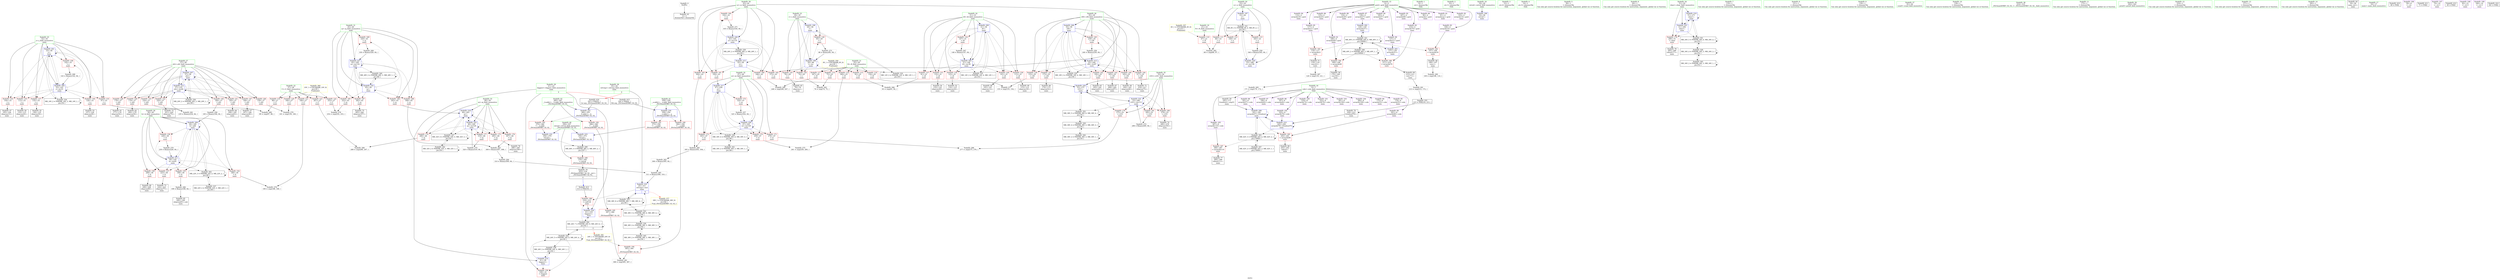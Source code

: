 digraph "SVFG" {
	label="SVFG";

	Node0x562528d5b290 [shape=record,color=grey,label="{NodeID: 0\nNullPtr}"];
	Node0x562528d5b290 -> Node0x562528d86260[style=solid];
	Node0x562528db8a50 [shape=record,color=yellow,style=double,label="{NodeID: 360\n10V_1 = ENCHI(MR_10V_0)\npts\{28 \}\nFun[main]}"];
	Node0x562528db8a50 -> Node0x562528d8bfe0[style=dashed];
	Node0x562528db8a50 -> Node0x562528d8c0b0[style=dashed];
	Node0x562528db8a50 -> Node0x562528d8c180[style=dashed];
	Node0x562528db8a50 -> Node0x562528d8c250[style=dashed];
	Node0x562528db8a50 -> Node0x562528d8c320[style=dashed];
	Node0x562528d97600 [shape=record,color=grey,label="{NodeID: 277\n155 = cmp(153, 154, )\n}"];
	Node0x562528d89eb0 [shape=record,color=red,label="{NodeID: 194\n365\<--364\n\<--\n_ZSt3maxIiERKT_S2_S2_\n}"];
	Node0x562528d89eb0 -> Node0x562528d97c00[style=solid];
	Node0x562528d87220 [shape=record,color=red,label="{NodeID: 111\n66\<--23\n\<--u\nmain\n}"];
	Node0x562528d87220 -> Node0x562528d97d80[style=solid];
	Node0x562528d5ccb0 [shape=record,color=green,label="{NodeID: 28\n39\<--40\nk\<--k_field_insensitive\nmain\n}"];
	Node0x562528d5ccb0 -> Node0x562528d8dc50[style=solid];
	Node0x562528d5ccb0 -> Node0x562528d8dd20[style=solid];
	Node0x562528d5ccb0 -> Node0x562528d8ddf0[style=solid];
	Node0x562528d5ccb0 -> Node0x562528d8dec0[style=solid];
	Node0x562528d5ccb0 -> Node0x562528d8df90[style=solid];
	Node0x562528d5ccb0 -> Node0x562528d8aae0[style=solid];
	Node0x562528d5ccb0 -> Node0x562528d8ac80[style=solid];
	Node0x562528d8b570 [shape=record,color=blue,label="{NodeID: 222\n53\<--296\ni101\<--inc115\nmain\n}"];
	Node0x562528d8b570 -> Node0x562528d8f0a0[style=dashed];
	Node0x562528d8b570 -> Node0x562528d8f170[style=dashed];
	Node0x562528d8b570 -> Node0x562528d8f240[style=dashed];
	Node0x562528d8b570 -> Node0x562528d8b3d0[style=dashed];
	Node0x562528d8b570 -> Node0x562528d8b570[style=dashed];
	Node0x562528d8b570 -> Node0x562528da6870[style=dashed];
	Node0x562528d8d020 [shape=record,color=red,label="{NodeID: 139\n153\<--35\n\<--i38\nmain\n}"];
	Node0x562528d8d020 -> Node0x562528d97600[style=solid];
	Node0x562528d87c90 [shape=record,color=black,label="{NodeID: 56\n164\<--163\nidxprom46\<--\nmain\n}"];
	Node0x562528dd26d0 [shape=record,color=black,label="{NodeID: 416\n355 = PHI(55, )\n1st arg _ZSt3maxIiERKT_S2_S2_ }"];
	Node0x562528dd26d0 -> Node0x562528d93b50[style=solid];
	Node0x562528db0180 [shape=record,color=black,label="{NodeID: 333\nMR_14V_2 = PHI(MR_14V_4, MR_14V_1, )\npts\{32 \}\n}"];
	Node0x562528db0180 -> Node0x562528d8a390[style=dashed];
	Node0x562528d8e6e0 [shape=record,color=red,label="{NodeID: 167\n282\<--45\n\<--sj\nmain\n}"];
	Node0x562528d8e6e0 -> Node0x562528d88c00[style=solid];
	Node0x562528d89350 [shape=record,color=purple,label="{NodeID: 84\n114\<--4\narrayidx19\<--grid\nmain\n}"];
	Node0x562528d5a970 [shape=record,color=green,label="{NodeID: 1\n8\<--1\n.str\<--dummyObj\nGlob }"];
	Node0x562528d97780 [shape=record,color=grey,label="{NodeID: 278\n190 = cmp(188, 189, )\n}"];
	Node0x562528d89f80 [shape=record,color=red,label="{NodeID: 195\n367\<--366\n\<--\n_ZSt3maxIiERKT_S2_S2_\n}"];
	Node0x562528d89f80 -> Node0x562528d97c00[style=solid];
	Node0x562528d872f0 [shape=record,color=red,label="{NodeID: 112\n338\<--23\n\<--u\nmain\n}"];
	Node0x562528d5cd80 [shape=record,color=green,label="{NodeID: 29\n41\<--42\nbiggest\<--biggest_field_insensitive\nmain\n|{|<s3>4}}"];
	Node0x562528d5cd80 -> Node0x562528d8e060[style=solid];
	Node0x562528d5cd80 -> Node0x562528d8aef0[style=solid];
	Node0x562528d5cd80 -> Node0x562528d8b710[style=solid];
	Node0x562528d5cd80:s3 -> Node0x562528dd2600[style=solid,color=red];
	Node0x562528d8b640 [shape=record,color=blue,label="{NodeID: 223\n55\<--311\nref.tmp\<--mul\nmain\n|{|<s2>4}}"];
	Node0x562528d8b640 -> Node0x562528d8f7f0[style=dashed];
	Node0x562528d8b640 -> Node0x562528db7790[style=dashed];
	Node0x562528d8b640:s2 -> Node0x562528db9930[style=dashed,color=red];
	Node0x562528d8d0f0 [shape=record,color=red,label="{NodeID: 140\n163\<--35\n\<--i38\nmain\n}"];
	Node0x562528d8d0f0 -> Node0x562528d87c90[style=solid];
	Node0x562528d87d60 [shape=record,color=black,label="{NodeID: 57\n167\<--166\nidxprom48\<--\nmain\n}"];
	Node0x562528db0680 [shape=record,color=black,label="{NodeID: 334\nMR_16V_2 = PHI(MR_16V_3, MR_16V_1, )\npts\{34 \}\n}"];
	Node0x562528db0680 -> Node0x562528d8a460[style=dashed];
	Node0x562528db0680 -> Node0x562528db0680[style=dashed];
	Node0x562528d8e7b0 [shape=record,color=red,label="{NodeID: 168\n308\<--45\n\<--sj\nmain\n}"];
	Node0x562528d8e7b0 -> Node0x562528d96100[style=solid];
	Node0x562528d89420 [shape=record,color=purple,label="{NodeID: 85\n117\<--4\narrayidx21\<--grid\nmain\n}"];
	Node0x562528d89420 -> Node0x562528d8f3e0[style=solid];
	Node0x562528d5b430 [shape=record,color=green,label="{NodeID: 2\n10\<--1\n.str.1\<--dummyObj\nGlob }"];
	Node0x562528d97900 [shape=record,color=grey,label="{NodeID: 279\n161 = cmp(159, 160, )\n}"];
	Node0x562528d8a050 [shape=record,color=blue,label="{NodeID: 196\n19\<--58\nretval\<--\nmain\n}"];
	Node0x562528d873c0 [shape=record,color=red,label="{NodeID: 113\n345\<--23\n\<--u\nmain\n}"];
	Node0x562528d873c0 -> Node0x562528d95b00[style=solid];
	Node0x562528d5ce50 [shape=record,color=green,label="{NodeID: 30\n43\<--44\nsi\<--si_field_insensitive\nmain\n}"];
	Node0x562528d5ce50 -> Node0x562528d8e130[style=solid];
	Node0x562528d5ce50 -> Node0x562528d8e200[style=solid];
	Node0x562528d5ce50 -> Node0x562528d8e2d0[style=solid];
	Node0x562528d5ce50 -> Node0x562528d8e3a0[style=solid];
	Node0x562528d5ce50 -> Node0x562528d8e470[style=solid];
	Node0x562528d5ce50 -> Node0x562528d8afc0[style=solid];
	Node0x562528d5ce50 -> Node0x562528d8ba50[style=solid];
	Node0x562528d8b710 [shape=record,color=blue,label="{NodeID: 224\n41\<--316\nbiggest\<--\nmain\n}"];
	Node0x562528d8b710 -> Node0x562528da3080[style=dashed];
	Node0x562528d8d1c0 [shape=record,color=red,label="{NodeID: 141\n173\<--35\n\<--i38\nmain\n}"];
	Node0x562528d8d1c0 -> Node0x562528d87fd0[style=solid];
	Node0x562528d87e30 [shape=record,color=black,label="{NodeID: 58\n170\<--169\nconv50\<--\nmain\n}"];
	Node0x562528d87e30 -> Node0x562528d98200[style=solid];
	Node0x562528db0b80 [shape=record,color=black,label="{NodeID: 335\nMR_18V_2 = PHI(MR_18V_4, MR_18V_1, )\npts\{36 \}\n}"];
	Node0x562528db0b80 -> Node0x562528d8a870[style=dashed];
	Node0x562528d8e880 [shape=record,color=red,label="{NodeID: 169\n329\<--45\n\<--sj\nmain\n}"];
	Node0x562528d8e880 -> Node0x562528d96a00[style=solid];
	Node0x562528d894f0 [shape=record,color=purple,label="{NodeID: 86\n125\<--4\narrayidx25\<--grid\nmain\n}"];
	Node0x562528d5ac50 [shape=record,color=green,label="{NodeID: 3\n12\<--1\n.str.2\<--dummyObj\nGlob }"];
	Node0x562528d97a80 [shape=record,color=grey,label="{NodeID: 280\n268 = cmp(266, 267, )\n}"];
	Node0x562528d8a120 [shape=record,color=blue,label="{NodeID: 197\n23\<--64\nu\<--\nmain\n}"];
	Node0x562528d8a120 -> Node0x562528daf780[style=dashed];
	Node0x562528d87490 [shape=record,color=red,label="{NodeID: 114\n75\<--25\n\<--R\nmain\n}"];
	Node0x562528d87490 -> Node0x562528d97f00[style=solid];
	Node0x562528d5cf20 [shape=record,color=green,label="{NodeID: 31\n45\<--46\nsj\<--sj_field_insensitive\nmain\n}"];
	Node0x562528d5cf20 -> Node0x562528d8e540[style=solid];
	Node0x562528d5cf20 -> Node0x562528d8e610[style=solid];
	Node0x562528d5cf20 -> Node0x562528d8e6e0[style=solid];
	Node0x562528d5cf20 -> Node0x562528d8e7b0[style=solid];
	Node0x562528d5cf20 -> Node0x562528d8e880[style=solid];
	Node0x562528d5cf20 -> Node0x562528d8b090[style=solid];
	Node0x562528d5cf20 -> Node0x562528d8b980[style=solid];
	Node0x562528d8b7e0 [shape=record,color=blue,label="{NodeID: 225\n49\<--320\nej\<--inc126\nmain\n}"];
	Node0x562528d8b7e0 -> Node0x562528d8ec90[style=dashed];
	Node0x562528d8b7e0 -> Node0x562528d8ed60[style=dashed];
	Node0x562528d8b7e0 -> Node0x562528d8ee30[style=dashed];
	Node0x562528d8b7e0 -> Node0x562528d8ef00[style=dashed];
	Node0x562528d8b7e0 -> Node0x562528d8b230[style=dashed];
	Node0x562528d8b7e0 -> Node0x562528d8b7e0[style=dashed];
	Node0x562528d8b7e0 -> Node0x562528dae380[style=dashed];
	Node0x562528d8d290 [shape=record,color=red,label="{NodeID: 142\n192\<--35\n\<--i38\nmain\n}"];
	Node0x562528d8d290 -> Node0x562528d88240[style=solid];
	Node0x562528d87f00 [shape=record,color=black,label="{NodeID: 59\n182\<--171\nfrombool\<--cmp51\nmain\n}"];
	Node0x562528d87f00 -> Node0x562528d8aa10[style=solid];
	Node0x562528db1080 [shape=record,color=black,label="{NodeID: 336\nMR_20V_2 = PHI(MR_20V_3, MR_20V_1, )\npts\{38 \}\n}"];
	Node0x562528db1080 -> Node0x562528d8a940[style=dashed];
	Node0x562528db1080 -> Node0x562528db1080[style=dashed];
	Node0x562528d8e950 [shape=record,color=red,label="{NodeID: 170\n259\<--47\n\<--ei\nmain\n}"];
	Node0x562528d8e950 -> Node0x562528d97300[style=solid];
	Node0x562528d895c0 [shape=record,color=purple,label="{NodeID: 87\n128\<--4\narrayidx27\<--grid\nmain\n}"];
	Node0x562528d895c0 -> Node0x562528d8a530[style=solid];
	Node0x562528d5ace0 [shape=record,color=green,label="{NodeID: 4\n14\<--1\n.str.3\<--dummyObj\nGlob }"];
	Node0x562528d97c00 [shape=record,color=grey,label="{NodeID: 281\n368 = cmp(365, 367, )\n}"];
	Node0x562528d8a1f0 [shape=record,color=blue,label="{NodeID: 198\n29\<--58\ni\<--\nmain\n}"];
	Node0x562528d8a1f0 -> Node0x562528d8c3f0[style=dashed];
	Node0x562528d8a1f0 -> Node0x562528d8c4c0[style=dashed];
	Node0x562528d8a1f0 -> Node0x562528d8c590[style=dashed];
	Node0x562528d8a1f0 -> Node0x562528d8a2c0[style=dashed];
	Node0x562528d8a1f0 -> Node0x562528dafc80[style=dashed];
	Node0x562528d87560 [shape=record,color=red,label="{NodeID: 115\n92\<--25\n\<--R\nmain\n}"];
	Node0x562528d87560 -> Node0x562528d98380[style=solid];
	Node0x562528d5cff0 [shape=record,color=green,label="{NodeID: 32\n47\<--48\nei\<--ei_field_insensitive\nmain\n}"];
	Node0x562528d5cff0 -> Node0x562528d8e950[style=solid];
	Node0x562528d5cff0 -> Node0x562528d8ea20[style=solid];
	Node0x562528d5cff0 -> Node0x562528d8eaf0[style=solid];
	Node0x562528d5cff0 -> Node0x562528d8ebc0[style=solid];
	Node0x562528d5cff0 -> Node0x562528d8b160[style=solid];
	Node0x562528d5cff0 -> Node0x562528d8b8b0[style=solid];
	Node0x562528d8b8b0 [shape=record,color=blue,label="{NodeID: 226\n47\<--325\nei\<--inc129\nmain\n}"];
	Node0x562528d8b8b0 -> Node0x562528d8e950[style=dashed];
	Node0x562528d8b8b0 -> Node0x562528d8ea20[style=dashed];
	Node0x562528d8b8b0 -> Node0x562528d8eaf0[style=dashed];
	Node0x562528d8b8b0 -> Node0x562528d8ebc0[style=dashed];
	Node0x562528d8b8b0 -> Node0x562528d8b8b0[style=dashed];
	Node0x562528d8b8b0 -> Node0x562528dade80[style=dashed];
	Node0x562528d8d360 [shape=record,color=red,label="{NodeID: 143\n205\<--35\n\<--i38\nmain\n}"];
	Node0x562528d8d360 -> Node0x562528d88580[style=solid];
	Node0x562528d87fd0 [shape=record,color=black,label="{NodeID: 60\n174\<--173\nidxprom52\<--\nmain\n}"];
	Node0x562528db1580 [shape=record,color=black,label="{NodeID: 337\nMR_22V_2 = PHI(MR_22V_3, MR_22V_1, )\npts\{40 \}\n}"];
	Node0x562528db1580 -> Node0x562528da6a90[style=dashed];
	Node0x562528d8ea20 [shape=record,color=red,label="{NodeID: 171\n276\<--47\n\<--ei\nmain\n}"];
	Node0x562528d8ea20 -> Node0x562528d98680[style=solid];
	Node0x562528d89690 [shape=record,color=purple,label="{NodeID: 88\n134\<--4\narrayidx29\<--grid\nmain\n}"];
	Node0x562528d5c140 [shape=record,color=green,label="{NodeID: 5\n58\<--1\n\<--dummyObj\nCan only get source location for instruction, argument, global var or function.}"];
	Node0x562528d97d80 [shape=record,color=grey,label="{NodeID: 282\n68 = cmp(66, 67, )\n}"];
	Node0x562528d8a2c0 [shape=record,color=blue,label="{NodeID: 199\n29\<--86\ni\<--inc\nmain\n}"];
	Node0x562528d8a2c0 -> Node0x562528d8c3f0[style=dashed];
	Node0x562528d8a2c0 -> Node0x562528d8c4c0[style=dashed];
	Node0x562528d8a2c0 -> Node0x562528d8c590[style=dashed];
	Node0x562528d8a2c0 -> Node0x562528d8a2c0[style=dashed];
	Node0x562528d8a2c0 -> Node0x562528dafc80[style=dashed];
	Node0x562528d8bd70 [shape=record,color=red,label="{NodeID: 116\n154\<--25\n\<--R\nmain\n}"];
	Node0x562528d8bd70 -> Node0x562528d97600[style=solid];
	Node0x562528d5d0c0 [shape=record,color=green,label="{NodeID: 33\n49\<--50\nej\<--ej_field_insensitive\nmain\n}"];
	Node0x562528d5d0c0 -> Node0x562528d8ec90[style=solid];
	Node0x562528d5d0c0 -> Node0x562528d8ed60[style=solid];
	Node0x562528d5d0c0 -> Node0x562528d8ee30[style=solid];
	Node0x562528d5d0c0 -> Node0x562528d8ef00[style=solid];
	Node0x562528d5d0c0 -> Node0x562528d8b230[style=solid];
	Node0x562528d5d0c0 -> Node0x562528d8b7e0[style=solid];
	Node0x562528d8b980 [shape=record,color=blue,label="{NodeID: 227\n45\<--330\nsj\<--inc132\nmain\n}"];
	Node0x562528d8b980 -> Node0x562528d8e540[style=dashed];
	Node0x562528d8b980 -> Node0x562528d8e610[style=dashed];
	Node0x562528d8b980 -> Node0x562528d8e6e0[style=dashed];
	Node0x562528d8b980 -> Node0x562528d8e7b0[style=dashed];
	Node0x562528d8b980 -> Node0x562528d8e880[style=dashed];
	Node0x562528d8b980 -> Node0x562528d8b090[style=dashed];
	Node0x562528d8b980 -> Node0x562528d8b980[style=dashed];
	Node0x562528d8b980 -> Node0x562528db2480[style=dashed];
	Node0x562528d8d430 [shape=record,color=red,label="{NodeID: 144\n217\<--35\n\<--i38\nmain\n}"];
	Node0x562528d8d430 -> Node0x562528d888c0[style=solid];
	Node0x562528d880a0 [shape=record,color=black,label="{NodeID: 61\n177\<--176\nidxprom54\<--\nmain\n}"];
	Node0x562528db1a80 [shape=record,color=black,label="{NodeID: 338\nMR_24V_2 = PHI(MR_24V_4, MR_24V_1, )\npts\{42 \}\n}"];
	Node0x562528db1a80 -> Node0x562528d8aef0[style=dashed];
	Node0x562528a67c80 [shape=record,color=black,label="{NodeID: 255\n215 = PHI(216, 213, )\n}"];
	Node0x562528a67c80 -> Node0x562528d887f0[style=solid];
	Node0x562528d8eaf0 [shape=record,color=red,label="{NodeID: 172\n303\<--47\n\<--ei\nmain\n}"];
	Node0x562528d8eaf0 -> Node0x562528d95c80[style=solid];
	Node0x562528d89760 [shape=record,color=purple,label="{NodeID: 89\n137\<--4\narrayidx31\<--grid\nmain\n}"];
	Node0x562528d89760 -> Node0x562528d8a600[style=solid];
	Node0x562528d5c1d0 [shape=record,color=green,label="{NodeID: 6\n64\<--1\n\<--dummyObj\nCan only get source location for instruction, argument, global var or function.}"];
	Node0x562528d97f00 [shape=record,color=grey,label="{NodeID: 283\n76 = cmp(74, 75, )\n}"];
	Node0x562528d8a390 [shape=record,color=blue,label="{NodeID: 200\n31\<--58\ni6\<--\nmain\n}"];
	Node0x562528d8a390 -> Node0x562528d8c660[style=dashed];
	Node0x562528d8a390 -> Node0x562528d8c730[style=dashed];
	Node0x562528d8a390 -> Node0x562528d8c800[style=dashed];
	Node0x562528d8a390 -> Node0x562528d8c8d0[style=dashed];
	Node0x562528d8a390 -> Node0x562528d8c9a0[style=dashed];
	Node0x562528d8a390 -> Node0x562528d8ca70[style=dashed];
	Node0x562528d8a390 -> Node0x562528d8a7a0[style=dashed];
	Node0x562528d8a390 -> Node0x562528db0180[style=dashed];
	Node0x562528d8be40 [shape=record,color=red,label="{NodeID: 117\n247\<--25\n\<--R\nmain\n}"];
	Node0x562528d8be40 -> Node0x562528d98080[style=solid];
	Node0x562528d5d190 [shape=record,color=green,label="{NodeID: 34\n51\<--52\nclear\<--clear_field_insensitive\nmain\n}"];
	Node0x562528d5d190 -> Node0x562528d8efd0[style=solid];
	Node0x562528d5d190 -> Node0x562528d8b300[style=solid];
	Node0x562528d5d190 -> Node0x562528d8b4a0[style=solid];
	Node0x562528d8ba50 [shape=record,color=blue,label="{NodeID: 228\n43\<--335\nsi\<--inc135\nmain\n}"];
	Node0x562528d8ba50 -> Node0x562528d8e130[style=dashed];
	Node0x562528d8ba50 -> Node0x562528d8e200[style=dashed];
	Node0x562528d8ba50 -> Node0x562528d8e2d0[style=dashed];
	Node0x562528d8ba50 -> Node0x562528d8e3a0[style=dashed];
	Node0x562528d8ba50 -> Node0x562528d8e470[style=dashed];
	Node0x562528d8ba50 -> Node0x562528d8ba50[style=dashed];
	Node0x562528d8ba50 -> Node0x562528db1f80[style=dashed];
	Node0x562528d8d500 [shape=record,color=red,label="{NodeID: 145\n239\<--35\n\<--i38\nmain\n}"];
	Node0x562528d8d500 -> Node0x562528d95980[style=solid];
	Node0x562528d88170 [shape=record,color=black,label="{NodeID: 62\n180\<--179\nidxprom56\<--\nmain\n}"];
	Node0x562528db1f80 [shape=record,color=black,label="{NodeID: 339\nMR_26V_2 = PHI(MR_26V_4, MR_26V_1, )\npts\{44 \}\n}"];
	Node0x562528db1f80 -> Node0x562528d8afc0[style=dashed];
	Node0x562528d95680 [shape=record,color=grey,label="{NodeID: 256\n185 = Binary(184, 64, )\n}"];
	Node0x562528d95680 -> Node0x562528d8aae0[style=solid];
	Node0x562528d8ebc0 [shape=record,color=red,label="{NodeID: 173\n324\<--47\n\<--ei\nmain\n}"];
	Node0x562528d8ebc0 -> Node0x562528d95800[style=solid];
	Node0x562528d89830 [shape=record,color=purple,label="{NodeID: 90\n165\<--4\narrayidx47\<--grid\nmain\n}"];
	Node0x562528d5c260 [shape=record,color=green,label="{NodeID: 7\n110\<--1\n\<--dummyObj\nCan only get source location for instruction, argument, global var or function.}"];
	Node0x562528d98080 [shape=record,color=grey,label="{NodeID: 284\n248 = cmp(246, 247, )\n}"];
	Node0x562528d8a460 [shape=record,color=blue,label="{NodeID: 201\n33\<--58\nj\<--\nmain\n}"];
	Node0x562528d8a460 -> Node0x562528d8cb40[style=dashed];
	Node0x562528d8a460 -> Node0x562528d8cc10[style=dashed];
	Node0x562528d8a460 -> Node0x562528d8cce0[style=dashed];
	Node0x562528d8a460 -> Node0x562528d8cdb0[style=dashed];
	Node0x562528d8a460 -> Node0x562528d8ce80[style=dashed];
	Node0x562528d8a460 -> Node0x562528d8cf50[style=dashed];
	Node0x562528d8a460 -> Node0x562528d8a460[style=dashed];
	Node0x562528d8a460 -> Node0x562528d8a6d0[style=dashed];
	Node0x562528d8a460 -> Node0x562528db0680[style=dashed];
	Node0x562528d8bf10 [shape=record,color=red,label="{NodeID: 118\n260\<--25\n\<--R\nmain\n}"];
	Node0x562528d8bf10 -> Node0x562528d97300[style=solid];
	Node0x562528d5d260 [shape=record,color=green,label="{NodeID: 35\n53\<--54\ni101\<--i101_field_insensitive\nmain\n}"];
	Node0x562528d5d260 -> Node0x562528d8f0a0[style=solid];
	Node0x562528d5d260 -> Node0x562528d8f170[style=solid];
	Node0x562528d5d260 -> Node0x562528d8f240[style=solid];
	Node0x562528d5d260 -> Node0x562528d8b3d0[style=solid];
	Node0x562528d5d260 -> Node0x562528d8b570[style=solid];
	Node0x562528d8bb20 [shape=record,color=blue,label="{NodeID: 229\n23\<--346\nu\<--inc139\nmain\n}"];
	Node0x562528d8bb20 -> Node0x562528daf780[style=dashed];
	Node0x562528d8d5d0 [shape=record,color=red,label="{NodeID: 146\n159\<--37\n\<--j42\nmain\n}"];
	Node0x562528d8d5d0 -> Node0x562528d97900[style=solid];
	Node0x562528d88240 [shape=record,color=black,label="{NodeID: 63\n193\<--192\nidxprom61\<--\nmain\n}"];
	Node0x562528db2480 [shape=record,color=black,label="{NodeID: 340\nMR_28V_2 = PHI(MR_28V_3, MR_28V_1, )\npts\{46 \}\n}"];
	Node0x562528db2480 -> Node0x562528d8b090[style=dashed];
	Node0x562528db2480 -> Node0x562528db2480[style=dashed];
	Node0x562528d95800 [shape=record,color=grey,label="{NodeID: 257\n325 = Binary(324, 64, )\n}"];
	Node0x562528d95800 -> Node0x562528d8b8b0[style=solid];
	Node0x562528d8ec90 [shape=record,color=red,label="{NodeID: 174\n266\<--49\n\<--ej\nmain\n}"];
	Node0x562528d8ec90 -> Node0x562528d97a80[style=solid];
	Node0x562528d89900 [shape=record,color=purple,label="{NodeID: 91\n168\<--4\narrayidx49\<--grid\nmain\n}"];
	Node0x562528d89900 -> Node0x562528d8f4b0[style=solid];
	Node0x562528d5c2f0 [shape=record,color=green,label="{NodeID: 8\n121\<--1\n\<--dummyObj\nCan only get source location for instruction, argument, global var or function.}"];
	Node0x562528d98200 [shape=record,color=grey,label="{NodeID: 285\n171 = cmp(170, 172, )\n}"];
	Node0x562528d98200 -> Node0x562528d87f00[style=solid];
	Node0x562528d8a530 [shape=record,color=blue,label="{NodeID: 202\n128\<--130\narrayidx27\<--\nmain\n}"];
	Node0x562528d8a530 -> Node0x562528dac580[style=dashed];
	Node0x562528d8bfe0 [shape=record,color=red,label="{NodeID: 119\n98\<--27\n\<--C\nmain\n}"];
	Node0x562528d8bfe0 -> Node0x562528d98800[style=solid];
	Node0x562528d5d330 [shape=record,color=green,label="{NodeID: 36\n55\<--56\nref.tmp\<--ref.tmp_field_insensitive\nmain\n|{|<s1>4}}"];
	Node0x562528d5d330 -> Node0x562528d8b640[style=solid];
	Node0x562528d5d330:s1 -> Node0x562528dd26d0[style=solid,color=red];
	Node0x562528d8bbf0 [shape=record,color=blue,label="{NodeID: 230\n358\<--354\n__a.addr\<--__a\n_ZSt3maxIiERKT_S2_S2_\n}"];
	Node0x562528d8bbf0 -> Node0x562528d8f990[style=dashed];
	Node0x562528d8bbf0 -> Node0x562528d8fa60[style=dashed];
	Node0x562528d8d6a0 [shape=record,color=red,label="{NodeID: 147\n166\<--37\n\<--j42\nmain\n}"];
	Node0x562528d8d6a0 -> Node0x562528d87d60[style=solid];
	Node0x562528d88310 [shape=record,color=black,label="{NodeID: 64\n196\<--195\nidxprom63\<--\nmain\n}"];
	Node0x562528db2980 [shape=record,color=black,label="{NodeID: 341\nMR_30V_2 = PHI(MR_30V_3, MR_30V_1, )\npts\{48 \}\n}"];
	Node0x562528db2980 -> Node0x562528dade80[style=dashed];
	Node0x562528db2980 -> Node0x562528db2980[style=dashed];
	Node0x562528d95980 [shape=record,color=grey,label="{NodeID: 258\n240 = Binary(239, 64, )\n}"];
	Node0x562528d95980 -> Node0x562528d8ae20[style=solid];
	Node0x562528d8ed60 [shape=record,color=red,label="{NodeID: 175\n285\<--49\n\<--ej\nmain\n}"];
	Node0x562528d8ed60 -> Node0x562528d88cd0[style=solid];
	Node0x562528d899d0 [shape=record,color=purple,label="{NodeID: 92\n207\<--4\narrayidx68\<--grid\nmain\n}"];
	Node0x562528d5b580 [shape=record,color=green,label="{NodeID: 9\n130\<--1\n\<--dummyObj\nCan only get source location for instruction, argument, global var or function.}"];
	Node0x562528d98380 [shape=record,color=grey,label="{NodeID: 286\n93 = cmp(91, 92, )\n}"];
	Node0x562528d8a600 [shape=record,color=blue,label="{NodeID: 203\n137\<--139\narrayidx31\<--\nmain\n}"];
	Node0x562528d8a600 -> Node0x562528dac580[style=dashed];
	Node0x562528d8c0b0 [shape=record,color=red,label="{NodeID: 120\n160\<--27\n\<--C\nmain\n}"];
	Node0x562528d8c0b0 -> Node0x562528d97900[style=solid];
	Node0x562528d5d400 [shape=record,color=green,label="{NodeID: 37\n61\<--62\nscanf\<--scanf_field_insensitive\n}"];
	Node0x562528d93b50 [shape=record,color=blue,label="{NodeID: 231\n360\<--355\n__b.addr\<--__b\n_ZSt3maxIiERKT_S2_S2_\n}"];
	Node0x562528d93b50 -> Node0x562528d89d10[style=dashed];
	Node0x562528d93b50 -> Node0x562528d89de0[style=dashed];
	Node0x562528d8d770 [shape=record,color=red,label="{NodeID: 148\n176\<--37\n\<--j42\nmain\n}"];
	Node0x562528d8d770 -> Node0x562528d880a0[style=solid];
	Node0x562528d883e0 [shape=record,color=black,label="{NodeID: 65\n200\<--199\nidxprom65\<--sub\nmain\n}"];
	Node0x562528db2e80 [shape=record,color=black,label="{NodeID: 342\nMR_32V_2 = PHI(MR_32V_3, MR_32V_1, )\npts\{50 \}\n}"];
	Node0x562528db2e80 -> Node0x562528dae380[style=dashed];
	Node0x562528db2e80 -> Node0x562528db2e80[style=dashed];
	Node0x562528d95b00 [shape=record,color=grey,label="{NodeID: 259\n346 = Binary(345, 64, )\n}"];
	Node0x562528d95b00 -> Node0x562528d8bb20[style=solid];
	Node0x562528d8ee30 [shape=record,color=red,label="{NodeID: 176\n307\<--49\n\<--ej\nmain\n}"];
	Node0x562528d8ee30 -> Node0x562528d96100[style=solid];
	Node0x562528d89aa0 [shape=record,color=purple,label="{NodeID: 93\n210\<--4\narrayidx70\<--grid\nmain\n}"];
	Node0x562528d89aa0 -> Node0x562528d8f650[style=solid];
	Node0x562528d5b610 [shape=record,color=green,label="{NodeID: 10\n139\<--1\n\<--dummyObj\nCan only get source location for instruction, argument, global var or function.}"];
	Node0x562528d98500 [shape=record,color=grey,label="{NodeID: 287\n120 = cmp(119, 121, )\n}"];
	Node0x562528d8a6d0 [shape=record,color=blue,label="{NodeID: 204\n33\<--143\nj\<--inc33\nmain\n}"];
	Node0x562528d8a6d0 -> Node0x562528d8cb40[style=dashed];
	Node0x562528d8a6d0 -> Node0x562528d8cc10[style=dashed];
	Node0x562528d8a6d0 -> Node0x562528d8cce0[style=dashed];
	Node0x562528d8a6d0 -> Node0x562528d8cdb0[style=dashed];
	Node0x562528d8a6d0 -> Node0x562528d8ce80[style=dashed];
	Node0x562528d8a6d0 -> Node0x562528d8cf50[style=dashed];
	Node0x562528d8a6d0 -> Node0x562528d8a460[style=dashed];
	Node0x562528d8a6d0 -> Node0x562528d8a6d0[style=dashed];
	Node0x562528d8a6d0 -> Node0x562528db0680[style=dashed];
	Node0x562528d8c180 [shape=record,color=red,label="{NodeID: 121\n189\<--27\n\<--C\nmain\n}"];
	Node0x562528d8c180 -> Node0x562528d97780[style=solid];
	Node0x562528d5d4d0 [shape=record,color=green,label="{NodeID: 38\n314\<--315\n_ZSt3maxIiERKT_S2_S2_\<--_ZSt3maxIiERKT_S2_S2__field_insensitive\n}"];
	Node0x562528d93be0 [shape=record,color=blue,label="{NodeID: 232\n356\<--370\nretval\<--\n_ZSt3maxIiERKT_S2_S2_\n}"];
	Node0x562528d93be0 -> Node0x562528da5380[style=dashed];
	Node0x562528d8d840 [shape=record,color=red,label="{NodeID: 149\n179\<--37\n\<--j42\nmain\n}"];
	Node0x562528d8d840 -> Node0x562528d88170[style=solid];
	Node0x562528d884b0 [shape=record,color=black,label="{NodeID: 66\n203\<--202\ntobool\<--\nmain\n}"];
	Node0x562528db3380 [shape=record,color=black,label="{NodeID: 343\nMR_34V_2 = PHI(MR_34V_3, MR_34V_1, )\npts\{52 \}\n}"];
	Node0x562528db3380 -> Node0x562528dae880[style=dashed];
	Node0x562528db3380 -> Node0x562528db3380[style=dashed];
	Node0x562528d95c80 [shape=record,color=grey,label="{NodeID: 260\n305 = Binary(303, 304, )\n}"];
	Node0x562528d95c80 -> Node0x562528d95f80[style=solid];
	Node0x562528d8ef00 [shape=record,color=red,label="{NodeID: 177\n319\<--49\n\<--ej\nmain\n}"];
	Node0x562528d8ef00 -> Node0x562528d97180[style=solid];
	Node0x562528d89b70 [shape=record,color=purple,label="{NodeID: 94\n175\<--6\narrayidx53\<--cole\nmain\n}"];
	Node0x562528d5b6a0 [shape=record,color=green,label="{NodeID: 11\n172\<--1\n\<--dummyObj\nCan only get source location for instruction, argument, global var or function.}"];
	Node0x562528d98680 [shape=record,color=grey,label="{NodeID: 288\n277 = cmp(275, 276, )\n}"];
	Node0x562528d8a7a0 [shape=record,color=blue,label="{NodeID: 205\n31\<--148\ni6\<--inc36\nmain\n}"];
	Node0x562528d8a7a0 -> Node0x562528d8c660[style=dashed];
	Node0x562528d8a7a0 -> Node0x562528d8c730[style=dashed];
	Node0x562528d8a7a0 -> Node0x562528d8c800[style=dashed];
	Node0x562528d8a7a0 -> Node0x562528d8c8d0[style=dashed];
	Node0x562528d8a7a0 -> Node0x562528d8c9a0[style=dashed];
	Node0x562528d8a7a0 -> Node0x562528d8ca70[style=dashed];
	Node0x562528d8a7a0 -> Node0x562528d8a7a0[style=dashed];
	Node0x562528d8a7a0 -> Node0x562528db0180[style=dashed];
	Node0x562528d8c250 [shape=record,color=red,label="{NodeID: 122\n253\<--27\n\<--C\nmain\n}"];
	Node0x562528d8c250 -> Node0x562528d97480[style=solid];
	Node0x562528d5d5d0 [shape=record,color=green,label="{NodeID: 39\n342\<--343\nprintf\<--printf_field_insensitive\n}"];
	Node0x562528d93cb0 [shape=record,color=blue,label="{NodeID: 233\n356\<--373\nretval\<--\n_ZSt3maxIiERKT_S2_S2_\n}"];
	Node0x562528d93cb0 -> Node0x562528da5380[style=dashed];
	Node0x562528d8d910 [shape=record,color=red,label="{NodeID: 150\n184\<--37\n\<--j42\nmain\n}"];
	Node0x562528d8d910 -> Node0x562528d95680[style=solid];
	Node0x562528d88580 [shape=record,color=black,label="{NodeID: 67\n206\<--205\nidxprom67\<--\nmain\n}"];
	Node0x562528db3880 [shape=record,color=black,label="{NodeID: 344\nMR_36V_2 = PHI(MR_36V_3, MR_36V_1, )\npts\{54 \}\n}"];
	Node0x562528db3880 -> Node0x562528daed80[style=dashed];
	Node0x562528db3880 -> Node0x562528db3880[style=dashed];
	Node0x562528d95e00 [shape=record,color=grey,label="{NodeID: 261\n235 = Binary(234, 64, )\n}"];
	Node0x562528d95e00 -> Node0x562528d8ad50[style=solid];
	Node0x562528d8efd0 [shape=record,color=red,label="{NodeID: 178\n299\<--51\n\<--clear\nmain\n}"];
	Node0x562528d8efd0 -> Node0x562528d88e70[style=solid];
	Node0x562528d89c40 [shape=record,color=purple,label="{NodeID: 95\n178\<--6\narrayidx55\<--cole\nmain\n}"];
	Node0x562528d5b760 [shape=record,color=green,label="{NodeID: 12\n216\<--1\n\<--dummyObj\nCan only get source location for instruction, argument, global var or function.}"];
	Node0x562528d98800 [shape=record,color=grey,label="{NodeID: 289\n99 = cmp(97, 98, )\n}"];
	Node0x562528d8a870 [shape=record,color=blue,label="{NodeID: 206\n35\<--58\ni38\<--\nmain\n}"];
	Node0x562528d8a870 -> Node0x562528d8d020[style=dashed];
	Node0x562528d8a870 -> Node0x562528d8d0f0[style=dashed];
	Node0x562528d8a870 -> Node0x562528d8d1c0[style=dashed];
	Node0x562528d8a870 -> Node0x562528d8d290[style=dashed];
	Node0x562528d8a870 -> Node0x562528d8d360[style=dashed];
	Node0x562528d8a870 -> Node0x562528d8d430[style=dashed];
	Node0x562528d8a870 -> Node0x562528d8d500[style=dashed];
	Node0x562528d8a870 -> Node0x562528d8ae20[style=dashed];
	Node0x562528d8a870 -> Node0x562528db0b80[style=dashed];
	Node0x562528d8c320 [shape=record,color=red,label="{NodeID: 123\n267\<--27\n\<--C\nmain\n}"];
	Node0x562528d8c320 -> Node0x562528d97a80[style=solid];
	Node0x562528d5d6d0 [shape=record,color=green,label="{NodeID: 40\n356\<--357\nretval\<--retval_field_insensitive\n_ZSt3maxIiERKT_S2_S2_\n}"];
	Node0x562528d5d6d0 -> Node0x562528d8f8c0[style=solid];
	Node0x562528d5d6d0 -> Node0x562528d93be0[style=solid];
	Node0x562528d5d6d0 -> Node0x562528d93cb0[style=solid];
	Node0x562528d8d9e0 [shape=record,color=red,label="{NodeID: 151\n195\<--37\n\<--j42\nmain\n}"];
	Node0x562528d8d9e0 -> Node0x562528d88310[style=solid];
	Node0x562528d88650 [shape=record,color=black,label="{NodeID: 68\n209\<--208\nidxprom69\<--\nmain\n}"];
	Node0x562528db3d80 [shape=record,color=black,label="{NodeID: 345\nMR_38V_2 = PHI(MR_38V_3, MR_38V_1, )\npts\{56 \}\n}"];
	Node0x562528db3d80 -> Node0x562528daf280[style=dashed];
	Node0x562528db3d80 -> Node0x562528db3d80[style=dashed];
	Node0x562528d95f80 [shape=record,color=grey,label="{NodeID: 262\n306 = Binary(305, 64, )\n}"];
	Node0x562528d95f80 -> Node0x562528d96400[style=solid];
	Node0x562528d8f0a0 [shape=record,color=red,label="{NodeID: 179\n275\<--53\n\<--i101\nmain\n}"];
	Node0x562528d8f0a0 -> Node0x562528d98680[style=solid];
	Node0x562528d865f0 [shape=record,color=purple,label="{NodeID: 96\n181\<--6\narrayidx57\<--cole\nmain\n}"];
	Node0x562528d865f0 -> Node0x562528d8aa10[style=solid];
	Node0x562528d57cb0 [shape=record,color=green,label="{NodeID: 13\n271\<--1\n\<--dummyObj\nCan only get source location for instruction, argument, global var or function.}"];
	Node0x562528d98980 [shape=record,color=grey,label="{NodeID: 290\n109 = cmp(108, 110, )\n}"];
	Node0x562528d8a940 [shape=record,color=blue,label="{NodeID: 207\n37\<--58\nj42\<--\nmain\n}"];
	Node0x562528d8a940 -> Node0x562528d8d5d0[style=dashed];
	Node0x562528d8a940 -> Node0x562528d8d6a0[style=dashed];
	Node0x562528d8a940 -> Node0x562528d8d770[style=dashed];
	Node0x562528d8a940 -> Node0x562528d8d840[style=dashed];
	Node0x562528d8a940 -> Node0x562528d8d910[style=dashed];
	Node0x562528d8a940 -> Node0x562528d8d9e0[style=dashed];
	Node0x562528d8a940 -> Node0x562528d8dab0[style=dashed];
	Node0x562528d8a940 -> Node0x562528d8db80[style=dashed];
	Node0x562528d8a940 -> Node0x562528d8a940[style=dashed];
	Node0x562528d8a940 -> Node0x562528d8ad50[style=dashed];
	Node0x562528d8a940 -> Node0x562528db1080[style=dashed];
	Node0x562528d8c3f0 [shape=record,color=red,label="{NodeID: 124\n74\<--29\n\<--i\nmain\n}"];
	Node0x562528d8c3f0 -> Node0x562528d97f00[style=solid];
	Node0x562528d5d7a0 [shape=record,color=green,label="{NodeID: 41\n358\<--359\n__a.addr\<--__a.addr_field_insensitive\n_ZSt3maxIiERKT_S2_S2_\n}"];
	Node0x562528d5d7a0 -> Node0x562528d8f990[style=solid];
	Node0x562528d5d7a0 -> Node0x562528d8fa60[style=solid];
	Node0x562528d5d7a0 -> Node0x562528d8bbf0[style=solid];
	Node0x562528d8dab0 [shape=record,color=red,label="{NodeID: 152\n220\<--37\n\<--j42\nmain\n}"];
	Node0x562528d8dab0 -> Node0x562528d88990[style=solid];
	Node0x562528d88720 [shape=record,color=black,label="{NodeID: 69\n212\<--211\nconv71\<--\nmain\n}"];
	Node0x562528d88720 -> Node0x562528d98b00[style=solid];
	Node0x562528db4280 [shape=record,color=black,label="{NodeID: 346\nMR_40V_2 = PHI(MR_40V_3, MR_40V_1, )\npts\{50000 \}\n}"];
	Node0x562528db4280 -> Node0x562528d8f4b0[style=dashed];
	Node0x562528db4280 -> Node0x562528d8f650[style=dashed];
	Node0x562528db4280 -> Node0x562528dac580[style=dashed];
	Node0x562528db4280 -> Node0x562528db4280[style=dashed];
	Node0x562528d96100 [shape=record,color=grey,label="{NodeID: 263\n309 = Binary(307, 308, )\n}"];
	Node0x562528d96100 -> Node0x562528d96280[style=solid];
	Node0x562528d8f170 [shape=record,color=red,label="{NodeID: 180\n279\<--53\n\<--i101\nmain\n}"];
	Node0x562528d8f170 -> Node0x562528d88b30[style=solid];
	Node0x562528d866c0 [shape=record,color=purple,label="{NodeID: 97\n194\<--6\narrayidx62\<--cole\nmain\n}"];
	Node0x562528d57db0 [shape=record,color=green,label="{NodeID: 14\n292\<--1\n\<--dummyObj\nCan only get source location for instruction, argument, global var or function.}"];
	Node0x562528d98b00 [shape=record,color=grey,label="{NodeID: 291\n213 = cmp(212, 172, )\n}"];
	Node0x562528d98b00 -> Node0x562528a67c80[style=solid];
	Node0x562528d8aa10 [shape=record,color=blue,label="{NodeID: 208\n181\<--182\narrayidx57\<--frombool\nmain\n}"];
	Node0x562528d8aa10 -> Node0x562528d8f580[style=dashed];
	Node0x562528d8aa10 -> Node0x562528d8aa10[style=dashed];
	Node0x562528d8aa10 -> Node0x562528d8abb0[style=dashed];
	Node0x562528d8aa10 -> Node0x562528da6b80[style=dashed];
	Node0x562528d8c4c0 [shape=record,color=red,label="{NodeID: 125\n78\<--29\n\<--i\nmain\n}"];
	Node0x562528d8c4c0 -> Node0x562528d86380[style=solid];
	Node0x562528d5d870 [shape=record,color=green,label="{NodeID: 42\n360\<--361\n__b.addr\<--__b.addr_field_insensitive\n_ZSt3maxIiERKT_S2_S2_\n}"];
	Node0x562528d5d870 -> Node0x562528d89d10[style=solid];
	Node0x562528d5d870 -> Node0x562528d89de0[style=solid];
	Node0x562528d5d870 -> Node0x562528d93b50[style=solid];
	Node0x562528d8db80 [shape=record,color=red,label="{NodeID: 153\n234\<--37\n\<--j42\nmain\n}"];
	Node0x562528d8db80 -> Node0x562528d95e00[style=solid];
	Node0x562528d887f0 [shape=record,color=black,label="{NodeID: 70\n226\<--215\nfrombool79\<--\nmain\n}"];
	Node0x562528d887f0 -> Node0x562528d8abb0[style=solid];
	Node0x562528db4780 [shape=record,color=black,label="{NodeID: 347\nMR_42V_2 = PHI(MR_42V_3, MR_42V_1, )\npts\{70000 \}\n}"];
	Node0x562528db4780 -> Node0x562528da6b80[style=dashed];
	Node0x562528d96280 [shape=record,color=grey,label="{NodeID: 264\n310 = Binary(309, 64, )\n}"];
	Node0x562528d96280 -> Node0x562528d96400[style=solid];
	Node0x562528d8f240 [shape=record,color=red,label="{NodeID: 181\n295\<--53\n\<--i101\nmain\n}"];
	Node0x562528d8f240 -> Node0x562528d96e80[style=solid];
	Node0x562528d86790 [shape=record,color=purple,label="{NodeID: 98\n197\<--6\narrayidx64\<--cole\nmain\n}"];
	Node0x562528d57eb0 [shape=record,color=green,label="{NodeID: 15\n4\<--5\ngrid\<--grid_field_insensitive\nGlob }"];
	Node0x562528d57eb0 -> Node0x562528d89010[style=solid];
	Node0x562528d57eb0 -> Node0x562528d890e0[style=solid];
	Node0x562528d57eb0 -> Node0x562528d891b0[style=solid];
	Node0x562528d57eb0 -> Node0x562528d89280[style=solid];
	Node0x562528d57eb0 -> Node0x562528d89350[style=solid];
	Node0x562528d57eb0 -> Node0x562528d89420[style=solid];
	Node0x562528d57eb0 -> Node0x562528d894f0[style=solid];
	Node0x562528d57eb0 -> Node0x562528d895c0[style=solid];
	Node0x562528d57eb0 -> Node0x562528d89690[style=solid];
	Node0x562528d57eb0 -> Node0x562528d89760[style=solid];
	Node0x562528d57eb0 -> Node0x562528d89830[style=solid];
	Node0x562528d57eb0 -> Node0x562528d89900[style=solid];
	Node0x562528d57eb0 -> Node0x562528d899d0[style=solid];
	Node0x562528d57eb0 -> Node0x562528d89aa0[style=solid];
	Node0x562528da3080 [shape=record,color=black,label="{NodeID: 292\nMR_24V_7 = PHI(MR_24V_9, MR_24V_6, )\npts\{42 \}\n|{|<s4>4}}"];
	Node0x562528da3080 -> Node0x562528d8f7f0[style=dashed];
	Node0x562528da3080 -> Node0x562528d8b710[style=dashed];
	Node0x562528da3080 -> Node0x562528da3080[style=dashed];
	Node0x562528da3080 -> Node0x562528dad480[style=dashed];
	Node0x562528da3080:s4 -> Node0x562528db9ce0[style=dashed,color=red];
	Node0x562528d8aae0 [shape=record,color=blue,label="{NodeID: 209\n39\<--185\nk\<--add\nmain\n}"];
	Node0x562528d8aae0 -> Node0x562528d8dc50[style=dashed];
	Node0x562528d8aae0 -> Node0x562528d8dd20[style=dashed];
	Node0x562528d8aae0 -> Node0x562528d8ddf0[style=dashed];
	Node0x562528d8aae0 -> Node0x562528d8dec0[style=dashed];
	Node0x562528d8aae0 -> Node0x562528d8df90[style=dashed];
	Node0x562528d8aae0 -> Node0x562528d8aae0[style=dashed];
	Node0x562528d8aae0 -> Node0x562528d8ac80[style=dashed];
	Node0x562528d8aae0 -> Node0x562528da6a90[style=dashed];
	Node0x562528d8c590 [shape=record,color=red,label="{NodeID: 126\n85\<--29\n\<--i\nmain\n}"];
	Node0x562528d8c590 -> Node0x562528d97000[style=solid];
	Node0x562528d86260 [shape=record,color=black,label="{NodeID: 43\n2\<--3\ndummyVal\<--dummyVal\n}"];
	Node0x562528d8dc50 [shape=record,color=red,label="{NodeID: 154\n188\<--39\n\<--k\nmain\n}"];
	Node0x562528d8dc50 -> Node0x562528d97780[style=solid];
	Node0x562528d888c0 [shape=record,color=black,label="{NodeID: 71\n218\<--217\nidxprom73\<--\nmain\n}"];
	Node0x562528d96400 [shape=record,color=grey,label="{NodeID: 265\n311 = Binary(306, 310, )\n}"];
	Node0x562528d96400 -> Node0x562528d8b640[style=solid];
	Node0x562528d8f310 [shape=record,color=red,label="{NodeID: 182\n107\<--106\n\<--arrayidx16\nmain\n}"];
	Node0x562528d8f310 -> Node0x562528d87610[style=solid];
	Node0x562528d86860 [shape=record,color=purple,label="{NodeID: 99\n201\<--6\narrayidx66\<--cole\nmain\n}"];
	Node0x562528d86860 -> Node0x562528d8f580[style=solid];
	Node0x562528d57fb0 [shape=record,color=green,label="{NodeID: 16\n6\<--7\ncole\<--cole_field_insensitive\nGlob }"];
	Node0x562528d57fb0 -> Node0x562528d89b70[style=solid];
	Node0x562528d57fb0 -> Node0x562528d89c40[style=solid];
	Node0x562528d57fb0 -> Node0x562528d865f0[style=solid];
	Node0x562528d57fb0 -> Node0x562528d866c0[style=solid];
	Node0x562528d57fb0 -> Node0x562528d86790[style=solid];
	Node0x562528d57fb0 -> Node0x562528d86860[style=solid];
	Node0x562528d57fb0 -> Node0x562528d86930[style=solid];
	Node0x562528d57fb0 -> Node0x562528d86a00[style=solid];
	Node0x562528d57fb0 -> Node0x562528d86ad0[style=solid];
	Node0x562528d57fb0 -> Node0x562528d86ba0[style=solid];
	Node0x562528d57fb0 -> Node0x562528d86c70[style=solid];
	Node0x562528d57fb0 -> Node0x562528d86d40[style=solid];
	Node0x562528d8abb0 [shape=record,color=blue,label="{NodeID: 210\n225\<--226\narrayidx78\<--frombool79\nmain\n}"];
	Node0x562528d8abb0 -> Node0x562528d8f580[style=dashed];
	Node0x562528d8abb0 -> Node0x562528d8aa10[style=dashed];
	Node0x562528d8abb0 -> Node0x562528d8abb0[style=dashed];
	Node0x562528d8abb0 -> Node0x562528da6b80[style=dashed];
	Node0x562528d8c660 [shape=record,color=red,label="{NodeID: 127\n91\<--31\n\<--i6\nmain\n}"];
	Node0x562528d8c660 -> Node0x562528d98380[style=solid];
	Node0x562528d862f0 [shape=record,color=black,label="{NodeID: 44\n18\<--58\nmain_ret\<--\nmain\n}"];
	Node0x562528dac580 [shape=record,color=black,label="{NodeID: 321\nMR_40V_4 = PHI(MR_40V_6, MR_40V_3, )\npts\{50000 \}\n}"];
	Node0x562528dac580 -> Node0x562528d8f310[style=dashed];
	Node0x562528dac580 -> Node0x562528d8f3e0[style=dashed];
	Node0x562528dac580 -> Node0x562528d8f4b0[style=dashed];
	Node0x562528dac580 -> Node0x562528d8f650[style=dashed];
	Node0x562528dac580 -> Node0x562528d8a530[style=dashed];
	Node0x562528dac580 -> Node0x562528d8a600[style=dashed];
	Node0x562528dac580 -> Node0x562528dac580[style=dashed];
	Node0x562528dac580 -> Node0x562528db4280[style=dashed];
	Node0x562528d8dd20 [shape=record,color=red,label="{NodeID: 155\n198\<--39\n\<--k\nmain\n}"];
	Node0x562528d8dd20 -> Node0x562528d96580[style=solid];
	Node0x562528d88990 [shape=record,color=black,label="{NodeID: 72\n221\<--220\nidxprom75\<--\nmain\n}"];
	Node0x562528d96580 [shape=record,color=grey,label="{NodeID: 266\n199 = Binary(198, 64, )\n}"];
	Node0x562528d96580 -> Node0x562528d883e0[style=solid];
	Node0x562528d8f3e0 [shape=record,color=red,label="{NodeID: 183\n118\<--117\n\<--arrayidx21\nmain\n}"];
	Node0x562528d8f3e0 -> Node0x562528d87880[style=solid];
	Node0x562528d86930 [shape=record,color=purple,label="{NodeID: 100\n219\<--6\narrayidx74\<--cole\nmain\n}"];
	Node0x562528d5dfa0 [shape=record,color=green,label="{NodeID: 17\n16\<--17\nmain\<--main_field_insensitive\n}"];
	Node0x562528db9930 [shape=record,color=yellow,style=double,label="{NodeID: 377\n38V_1 = ENCHI(MR_38V_0)\npts\{56 \}\nFun[_ZSt3maxIiERKT_S2_S2_]}"];
	Node0x562528db9930 -> Node0x562528d89f80[style=dashed];
	Node0x562528d8ac80 [shape=record,color=blue,label="{NodeID: 211\n39\<--230\nk\<--inc81\nmain\n}"];
	Node0x562528d8ac80 -> Node0x562528d8dc50[style=dashed];
	Node0x562528d8ac80 -> Node0x562528d8dd20[style=dashed];
	Node0x562528d8ac80 -> Node0x562528d8ddf0[style=dashed];
	Node0x562528d8ac80 -> Node0x562528d8dec0[style=dashed];
	Node0x562528d8ac80 -> Node0x562528d8df90[style=dashed];
	Node0x562528d8ac80 -> Node0x562528d8aae0[style=dashed];
	Node0x562528d8ac80 -> Node0x562528d8ac80[style=dashed];
	Node0x562528d8ac80 -> Node0x562528da6a90[style=dashed];
	Node0x562528d8c730 [shape=record,color=red,label="{NodeID: 128\n101\<--31\n\<--i6\nmain\n}"];
	Node0x562528d8c730 -> Node0x562528d86450[style=solid];
	Node0x562528d86380 [shape=record,color=black,label="{NodeID: 45\n79\<--78\nidxprom\<--\nmain\n}"];
	Node0x562528d8ddf0 [shape=record,color=red,label="{NodeID: 156\n208\<--39\n\<--k\nmain\n}"];
	Node0x562528d8ddf0 -> Node0x562528d88650[style=solid];
	Node0x562528d88a60 [shape=record,color=black,label="{NodeID: 73\n224\<--223\nidxprom77\<--\nmain\n}"];
	Node0x562528d96700 [shape=record,color=grey,label="{NodeID: 267\n148 = Binary(147, 64, )\n}"];
	Node0x562528d96700 -> Node0x562528d8a7a0[style=solid];
	Node0x562528d8f4b0 [shape=record,color=red,label="{NodeID: 184\n169\<--168\n\<--arrayidx49\nmain\n}"];
	Node0x562528d8f4b0 -> Node0x562528d87e30[style=solid];
	Node0x562528d86a00 [shape=record,color=purple,label="{NodeID: 101\n222\<--6\narrayidx76\<--cole\nmain\n}"];
	Node0x562528d5e0a0 [shape=record,color=green,label="{NodeID: 18\n19\<--20\nretval\<--retval_field_insensitive\nmain\n}"];
	Node0x562528d5e0a0 -> Node0x562528d8a050[style=solid];
	Node0x562528d8ad50 [shape=record,color=blue,label="{NodeID: 212\n37\<--235\nj42\<--inc84\nmain\n}"];
	Node0x562528d8ad50 -> Node0x562528d8d5d0[style=dashed];
	Node0x562528d8ad50 -> Node0x562528d8d6a0[style=dashed];
	Node0x562528d8ad50 -> Node0x562528d8d770[style=dashed];
	Node0x562528d8ad50 -> Node0x562528d8d840[style=dashed];
	Node0x562528d8ad50 -> Node0x562528d8d910[style=dashed];
	Node0x562528d8ad50 -> Node0x562528d8d9e0[style=dashed];
	Node0x562528d8ad50 -> Node0x562528d8dab0[style=dashed];
	Node0x562528d8ad50 -> Node0x562528d8db80[style=dashed];
	Node0x562528d8ad50 -> Node0x562528d8a940[style=dashed];
	Node0x562528d8ad50 -> Node0x562528d8ad50[style=dashed];
	Node0x562528d8ad50 -> Node0x562528db1080[style=dashed];
	Node0x562528d8c800 [shape=record,color=red,label="{NodeID: 129\n112\<--31\n\<--i6\nmain\n}"];
	Node0x562528d8c800 -> Node0x562528d876e0[style=solid];
	Node0x562528d86450 [shape=record,color=black,label="{NodeID: 46\n102\<--101\nidxprom13\<--\nmain\n}"];
	Node0x562528d8dec0 [shape=record,color=red,label="{NodeID: 157\n223\<--39\n\<--k\nmain\n}"];
	Node0x562528d8dec0 -> Node0x562528d88a60[style=solid];
	Node0x562528d88b30 [shape=record,color=black,label="{NodeID: 74\n280\<--279\nidxprom105\<--\nmain\n}"];
	Node0x562528da6780 [shape=record,color=black,label="{NodeID: 351\nMR_34V_5 = PHI(MR_34V_6, MR_34V_4, )\npts\{52 \}\n}"];
	Node0x562528da6780 -> Node0x562528d8b300[style=dashed];
	Node0x562528da6780 -> Node0x562528dae880[style=dashed];
	Node0x562528da6780 -> Node0x562528da6780[style=dashed];
	Node0x562528d96880 [shape=record,color=grey,label="{NodeID: 268\n143 = Binary(142, 64, )\n}"];
	Node0x562528d96880 -> Node0x562528d8a6d0[style=solid];
	Node0x562528d8f580 [shape=record,color=red,label="{NodeID: 185\n202\<--201\n\<--arrayidx66\nmain\n}"];
	Node0x562528d8f580 -> Node0x562528d884b0[style=solid];
	Node0x562528d86ad0 [shape=record,color=purple,label="{NodeID: 102\n225\<--6\narrayidx78\<--cole\nmain\n}"];
	Node0x562528d86ad0 -> Node0x562528d8abb0[style=solid];
	Node0x562528d5e170 [shape=record,color=green,label="{NodeID: 19\n21\<--22\nN\<--N_field_insensitive\nmain\n}"];
	Node0x562528d5e170 -> Node0x562528d87150[style=solid];
	Node0x562528d8ae20 [shape=record,color=blue,label="{NodeID: 213\n35\<--240\ni38\<--inc87\nmain\n}"];
	Node0x562528d8ae20 -> Node0x562528d8d020[style=dashed];
	Node0x562528d8ae20 -> Node0x562528d8d0f0[style=dashed];
	Node0x562528d8ae20 -> Node0x562528d8d1c0[style=dashed];
	Node0x562528d8ae20 -> Node0x562528d8d290[style=dashed];
	Node0x562528d8ae20 -> Node0x562528d8d360[style=dashed];
	Node0x562528d8ae20 -> Node0x562528d8d430[style=dashed];
	Node0x562528d8ae20 -> Node0x562528d8d500[style=dashed];
	Node0x562528d8ae20 -> Node0x562528d8ae20[style=dashed];
	Node0x562528d8ae20 -> Node0x562528db0b80[style=dashed];
	Node0x562528d8c8d0 [shape=record,color=red,label="{NodeID: 130\n123\<--31\n\<--i6\nmain\n}"];
	Node0x562528d8c8d0 -> Node0x562528d87950[style=solid];
	Node0x562528d86520 [shape=record,color=black,label="{NodeID: 47\n105\<--104\nidxprom15\<--\nmain\n}"];
	Node0x562528dad480 [shape=record,color=black,label="{NodeID: 324\nMR_24V_5 = PHI(MR_24V_6, MR_24V_4, )\npts\{42 \}\n}"];
	Node0x562528dad480 -> Node0x562528d8e060[style=dashed];
	Node0x562528dad480 -> Node0x562528da3080[style=dashed];
	Node0x562528dad480 -> Node0x562528dad480[style=dashed];
	Node0x562528dad480 -> Node0x562528db1a80[style=dashed];
	Node0x562528d8df90 [shape=record,color=red,label="{NodeID: 158\n229\<--39\n\<--k\nmain\n}"];
	Node0x562528d8df90 -> Node0x562528d96b80[style=solid];
	Node0x562528d88c00 [shape=record,color=black,label="{NodeID: 75\n283\<--282\nidxprom107\<--\nmain\n}"];
	Node0x562528da6870 [shape=record,color=black,label="{NodeID: 352\nMR_36V_5 = PHI(MR_36V_6, MR_36V_4, )\npts\{54 \}\n}"];
	Node0x562528da6870 -> Node0x562528d8b3d0[style=dashed];
	Node0x562528da6870 -> Node0x562528daed80[style=dashed];
	Node0x562528da6870 -> Node0x562528da6870[style=dashed];
	Node0x562528d96a00 [shape=record,color=grey,label="{NodeID: 269\n330 = Binary(329, 64, )\n}"];
	Node0x562528d96a00 -> Node0x562528d8b980[style=solid];
	Node0x562528d8f650 [shape=record,color=red,label="{NodeID: 186\n211\<--210\n\<--arrayidx70\nmain\n}"];
	Node0x562528d8f650 -> Node0x562528d88720[style=solid];
	Node0x562528d86ba0 [shape=record,color=purple,label="{NodeID: 103\n281\<--6\narrayidx106\<--cole\nmain\n}"];
	Node0x562528d5e240 [shape=record,color=green,label="{NodeID: 20\n23\<--24\nu\<--u_field_insensitive\nmain\n}"];
	Node0x562528d5e240 -> Node0x562528d87220[style=solid];
	Node0x562528d5e240 -> Node0x562528d872f0[style=solid];
	Node0x562528d5e240 -> Node0x562528d873c0[style=solid];
	Node0x562528d5e240 -> Node0x562528d8a120[style=solid];
	Node0x562528d5e240 -> Node0x562528d8bb20[style=solid];
	Node0x562528d8aef0 [shape=record,color=blue,label="{NodeID: 214\n41\<--58\nbiggest\<--\nmain\n}"];
	Node0x562528d8aef0 -> Node0x562528d8e060[style=dashed];
	Node0x562528d8aef0 -> Node0x562528dad480[style=dashed];
	Node0x562528d8aef0 -> Node0x562528db1a80[style=dashed];
	Node0x562528d8c9a0 [shape=record,color=red,label="{NodeID: 131\n132\<--31\n\<--i6\nmain\n}"];
	Node0x562528d8c9a0 -> Node0x562528d87af0[style=solid];
	Node0x562528d87610 [shape=record,color=black,label="{NodeID: 48\n108\<--107\nconv\<--\nmain\n}"];
	Node0x562528d87610 -> Node0x562528d98980[style=solid];
	Node0x562528d8e060 [shape=record,color=red,label="{NodeID: 159\n339\<--41\n\<--biggest\nmain\n}"];
	Node0x562528d88cd0 [shape=record,color=black,label="{NodeID: 76\n286\<--285\nidxprom109\<--\nmain\n}"];
	Node0x562528da6960 [shape=record,color=black,label="{NodeID: 353\nMR_38V_5 = PHI(MR_38V_6, MR_38V_4, )\npts\{56 \}\n}"];
	Node0x562528da6960 -> Node0x562528d8b640[style=dashed];
	Node0x562528da6960 -> Node0x562528daf280[style=dashed];
	Node0x562528da6960 -> Node0x562528da6960[style=dashed];
	Node0x562528da6960 -> Node0x562528db7790[style=dashed];
	Node0x562528d96b80 [shape=record,color=grey,label="{NodeID: 270\n230 = Binary(229, 64, )\n}"];
	Node0x562528d96b80 -> Node0x562528d8ac80[style=solid];
	Node0x562528d8f720 [shape=record,color=red,label="{NodeID: 187\n288\<--287\n\<--arrayidx110\nmain\n}"];
	Node0x562528d8f720 -> Node0x562528d88da0[style=solid];
	Node0x562528d86c70 [shape=record,color=purple,label="{NodeID: 104\n284\<--6\narrayidx108\<--cole\nmain\n}"];
	Node0x562528d5e310 [shape=record,color=green,label="{NodeID: 21\n25\<--26\nR\<--R_field_insensitive\nmain\n}"];
	Node0x562528d5e310 -> Node0x562528d87490[style=solid];
	Node0x562528d5e310 -> Node0x562528d87560[style=solid];
	Node0x562528d5e310 -> Node0x562528d8bd70[style=solid];
	Node0x562528d5e310 -> Node0x562528d8be40[style=solid];
	Node0x562528d5e310 -> Node0x562528d8bf10[style=solid];
	Node0x562528db9ce0 [shape=record,color=yellow,style=double,label="{NodeID: 381\n24V_1 = ENCHI(MR_24V_0)\npts\{42 \}\nFun[_ZSt3maxIiERKT_S2_S2_]}"];
	Node0x562528db9ce0 -> Node0x562528d89eb0[style=dashed];
	Node0x562528d8afc0 [shape=record,color=blue,label="{NodeID: 215\n43\<--58\nsi\<--\nmain\n}"];
	Node0x562528d8afc0 -> Node0x562528d8e130[style=dashed];
	Node0x562528d8afc0 -> Node0x562528d8e200[style=dashed];
	Node0x562528d8afc0 -> Node0x562528d8e2d0[style=dashed];
	Node0x562528d8afc0 -> Node0x562528d8e3a0[style=dashed];
	Node0x562528d8afc0 -> Node0x562528d8e470[style=dashed];
	Node0x562528d8afc0 -> Node0x562528d8ba50[style=dashed];
	Node0x562528d8afc0 -> Node0x562528db1f80[style=dashed];
	Node0x562528d8ca70 [shape=record,color=red,label="{NodeID: 132\n147\<--31\n\<--i6\nmain\n}"];
	Node0x562528d8ca70 -> Node0x562528d96700[style=solid];
	Node0x562528d876e0 [shape=record,color=black,label="{NodeID: 49\n113\<--112\nidxprom18\<--\nmain\n}"];
	Node0x562528dade80 [shape=record,color=black,label="{NodeID: 326\nMR_30V_4 = PHI(MR_30V_6, MR_30V_3, )\npts\{48 \}\n}"];
	Node0x562528dade80 -> Node0x562528d8b160[style=dashed];
	Node0x562528dade80 -> Node0x562528dade80[style=dashed];
	Node0x562528dade80 -> Node0x562528db2980[style=dashed];
	Node0x562528d8e130 [shape=record,color=red,label="{NodeID: 160\n246\<--43\n\<--si\nmain\n}"];
	Node0x562528d8e130 -> Node0x562528d98080[style=solid];
	Node0x562528d88da0 [shape=record,color=black,label="{NodeID: 77\n289\<--288\ntobool111\<--\nmain\n}"];
	Node0x562528d96d00 [shape=record,color=grey,label="{NodeID: 271\n335 = Binary(334, 64, )\n}"];
	Node0x562528d96d00 -> Node0x562528d8ba50[style=solid];
	Node0x562528d8f7f0 [shape=record,color=red,label="{NodeID: 188\n316\<--313\n\<--call124\nmain\n}"];
	Node0x562528d8f7f0 -> Node0x562528d8b710[style=solid];
	Node0x562528d86d40 [shape=record,color=purple,label="{NodeID: 105\n287\<--6\narrayidx110\<--cole\nmain\n}"];
	Node0x562528d86d40 -> Node0x562528d8f720[style=solid];
	Node0x562528d5add0 [shape=record,color=green,label="{NodeID: 22\n27\<--28\nC\<--C_field_insensitive\nmain\n}"];
	Node0x562528d5add0 -> Node0x562528d8bfe0[style=solid];
	Node0x562528d5add0 -> Node0x562528d8c0b0[style=solid];
	Node0x562528d5add0 -> Node0x562528d8c180[style=solid];
	Node0x562528d5add0 -> Node0x562528d8c250[style=solid];
	Node0x562528d5add0 -> Node0x562528d8c320[style=solid];
	Node0x562528da5380 [shape=record,color=black,label="{NodeID: 299\nMR_46V_3 = PHI(MR_46V_4, MR_46V_2, )\npts\{357 \}\n}"];
	Node0x562528da5380 -> Node0x562528d8f8c0[style=dashed];
	Node0x562528d8b090 [shape=record,color=blue,label="{NodeID: 216\n45\<--58\nsj\<--\nmain\n}"];
	Node0x562528d8b090 -> Node0x562528d8e540[style=dashed];
	Node0x562528d8b090 -> Node0x562528d8e610[style=dashed];
	Node0x562528d8b090 -> Node0x562528d8e6e0[style=dashed];
	Node0x562528d8b090 -> Node0x562528d8e7b0[style=dashed];
	Node0x562528d8b090 -> Node0x562528d8e880[style=dashed];
	Node0x562528d8b090 -> Node0x562528d8b090[style=dashed];
	Node0x562528d8b090 -> Node0x562528d8b980[style=dashed];
	Node0x562528d8b090 -> Node0x562528db2480[style=dashed];
	Node0x562528d8cb40 [shape=record,color=red,label="{NodeID: 133\n97\<--33\n\<--j\nmain\n}"];
	Node0x562528d8cb40 -> Node0x562528d98800[style=solid];
	Node0x562528d877b0 [shape=record,color=black,label="{NodeID: 50\n116\<--115\nidxprom20\<--\nmain\n}"];
	Node0x562528dd1be0 [shape=record,color=black,label="{NodeID: 410\n60 = PHI()\n}"];
	Node0x562528dae380 [shape=record,color=black,label="{NodeID: 327\nMR_32V_4 = PHI(MR_32V_5, MR_32V_3, )\npts\{50 \}\n}"];
	Node0x562528dae380 -> Node0x562528d8b230[style=dashed];
	Node0x562528dae380 -> Node0x562528dae380[style=dashed];
	Node0x562528dae380 -> Node0x562528db2e80[style=dashed];
	Node0x562528d8e200 [shape=record,color=red,label="{NodeID: 161\n256\<--43\n\<--si\nmain\n}"];
	Node0x562528d8e200 -> Node0x562528d8b160[style=solid];
	Node0x562528d88e70 [shape=record,color=black,label="{NodeID: 78\n300\<--299\ntobool117\<--\nmain\n}"];
	Node0x562528db7790 [shape=record,color=black,label="{NodeID: 355\nMR_38V_8 = PHI(MR_38V_7, MR_38V_6, )\npts\{56 \}\n}"];
	Node0x562528db7790 -> Node0x562528d8b640[style=dashed];
	Node0x562528db7790 -> Node0x562528da6960[style=dashed];
	Node0x562528db7790 -> Node0x562528db7790[style=dashed];
	Node0x562528d96e80 [shape=record,color=grey,label="{NodeID: 272\n296 = Binary(295, 64, )\n}"];
	Node0x562528d96e80 -> Node0x562528d8b570[style=solid];
	Node0x562528d8f8c0 [shape=record,color=red,label="{NodeID: 189\n376\<--356\n\<--retval\n_ZSt3maxIiERKT_S2_S2_\n}"];
	Node0x562528d8f8c0 -> Node0x562528d88f40[style=solid];
	Node0x562528d86e10 [shape=record,color=purple,label="{NodeID: 106\n59\<--8\n\<--.str\nmain\n}"];
	Node0x562528d5aea0 [shape=record,color=green,label="{NodeID: 23\n29\<--30\ni\<--i_field_insensitive\nmain\n}"];
	Node0x562528d5aea0 -> Node0x562528d8c3f0[style=solid];
	Node0x562528d5aea0 -> Node0x562528d8c4c0[style=solid];
	Node0x562528d5aea0 -> Node0x562528d8c590[style=solid];
	Node0x562528d5aea0 -> Node0x562528d8a1f0[style=solid];
	Node0x562528d5aea0 -> Node0x562528d8a2c0[style=solid];
	Node0x562528d8b160 [shape=record,color=blue,label="{NodeID: 217\n47\<--256\nei\<--\nmain\n}"];
	Node0x562528d8b160 -> Node0x562528d8e950[style=dashed];
	Node0x562528d8b160 -> Node0x562528d8ea20[style=dashed];
	Node0x562528d8b160 -> Node0x562528d8eaf0[style=dashed];
	Node0x562528d8b160 -> Node0x562528d8ebc0[style=dashed];
	Node0x562528d8b160 -> Node0x562528d8b8b0[style=dashed];
	Node0x562528d8b160 -> Node0x562528dade80[style=dashed];
	Node0x562528d8cc10 [shape=record,color=red,label="{NodeID: 134\n104\<--33\n\<--j\nmain\n}"];
	Node0x562528d8cc10 -> Node0x562528d86520[style=solid];
	Node0x562528d87880 [shape=record,color=black,label="{NodeID: 51\n119\<--118\nconv22\<--\nmain\n}"];
	Node0x562528d87880 -> Node0x562528d98500[style=solid];
	Node0x562528dd1cb0 [shape=record,color=black,label="{NodeID: 411\n71 = PHI()\n}"];
	Node0x562528dae880 [shape=record,color=black,label="{NodeID: 328\nMR_34V_4 = PHI(MR_34V_5, MR_34V_3, )\npts\{52 \}\n}"];
	Node0x562528dae880 -> Node0x562528dae880[style=dashed];
	Node0x562528dae880 -> Node0x562528db3380[style=dashed];
	Node0x562528dae880 -> Node0x562528da6780[style=dashed];
	Node0x562528d8e2d0 [shape=record,color=red,label="{NodeID: 162\n272\<--43\n\<--si\nmain\n}"];
	Node0x562528d8e2d0 -> Node0x562528d8b3d0[style=solid];
	Node0x562528d88f40 [shape=record,color=black,label="{NodeID: 79\n353\<--376\n_ZSt3maxIiERKT_S2_S2__ret\<--\n_ZSt3maxIiERKT_S2_S2_\n|{<s0>4}}"];
	Node0x562528d88f40:s0 -> Node0x562528dd2460[style=solid,color=blue];
	Node0x562528d97000 [shape=record,color=grey,label="{NodeID: 273\n86 = Binary(85, 64, )\n}"];
	Node0x562528d97000 -> Node0x562528d8a2c0[style=solid];
	Node0x562528d8f990 [shape=record,color=red,label="{NodeID: 190\n364\<--358\n\<--__a.addr\n_ZSt3maxIiERKT_S2_S2_\n}"];
	Node0x562528d8f990 -> Node0x562528d89eb0[style=solid];
	Node0x562528d86ee0 [shape=record,color=purple,label="{NodeID: 107\n70\<--10\n\<--.str.1\nmain\n}"];
	Node0x562528d5af70 [shape=record,color=green,label="{NodeID: 24\n31\<--32\ni6\<--i6_field_insensitive\nmain\n}"];
	Node0x562528d5af70 -> Node0x562528d8c660[style=solid];
	Node0x562528d5af70 -> Node0x562528d8c730[style=solid];
	Node0x562528d5af70 -> Node0x562528d8c800[style=solid];
	Node0x562528d5af70 -> Node0x562528d8c8d0[style=solid];
	Node0x562528d5af70 -> Node0x562528d8c9a0[style=solid];
	Node0x562528d5af70 -> Node0x562528d8ca70[style=solid];
	Node0x562528d5af70 -> Node0x562528d8a390[style=solid];
	Node0x562528d5af70 -> Node0x562528d8a7a0[style=solid];
	Node0x562528d8b230 [shape=record,color=blue,label="{NodeID: 218\n49\<--263\nej\<--\nmain\n}"];
	Node0x562528d8b230 -> Node0x562528d8ec90[style=dashed];
	Node0x562528d8b230 -> Node0x562528d8ed60[style=dashed];
	Node0x562528d8b230 -> Node0x562528d8ee30[style=dashed];
	Node0x562528d8b230 -> Node0x562528d8ef00[style=dashed];
	Node0x562528d8b230 -> Node0x562528d8b230[style=dashed];
	Node0x562528d8b230 -> Node0x562528d8b7e0[style=dashed];
	Node0x562528d8b230 -> Node0x562528dae380[style=dashed];
	Node0x562528d8cce0 [shape=record,color=red,label="{NodeID: 135\n115\<--33\n\<--j\nmain\n}"];
	Node0x562528d8cce0 -> Node0x562528d877b0[style=solid];
	Node0x562528d87950 [shape=record,color=black,label="{NodeID: 52\n124\<--123\nidxprom24\<--\nmain\n}"];
	Node0x562528dd2390 [shape=record,color=black,label="{NodeID: 412\n83 = PHI()\n}"];
	Node0x562528daed80 [shape=record,color=black,label="{NodeID: 329\nMR_36V_4 = PHI(MR_36V_5, MR_36V_3, )\npts\{54 \}\n}"];
	Node0x562528daed80 -> Node0x562528daed80[style=dashed];
	Node0x562528daed80 -> Node0x562528db3880[style=dashed];
	Node0x562528daed80 -> Node0x562528da6870[style=dashed];
	Node0x562528d8e3a0 [shape=record,color=red,label="{NodeID: 163\n304\<--43\n\<--si\nmain\n}"];
	Node0x562528d8e3a0 -> Node0x562528d95c80[style=solid];
	Node0x562528d89010 [shape=record,color=purple,label="{NodeID: 80\n80\<--4\narrayidx\<--grid\nmain\n}"];
	Node0x562528db87b0 [shape=record,color=yellow,style=double,label="{NodeID: 357\n4V_1 = ENCHI(MR_4V_0)\npts\{22 \}\nFun[main]}"];
	Node0x562528db87b0 -> Node0x562528d87150[style=dashed];
	Node0x562528d97180 [shape=record,color=grey,label="{NodeID: 274\n320 = Binary(319, 64, )\n}"];
	Node0x562528d97180 -> Node0x562528d8b7e0[style=solid];
	Node0x562528d8fa60 [shape=record,color=red,label="{NodeID: 191\n373\<--358\n\<--__a.addr\n_ZSt3maxIiERKT_S2_S2_\n}"];
	Node0x562528d8fa60 -> Node0x562528d93cb0[style=solid];
	Node0x562528d86fb0 [shape=record,color=purple,label="{NodeID: 108\n82\<--12\n\<--.str.2\nmain\n}"];
	Node0x562528d5b040 [shape=record,color=green,label="{NodeID: 25\n33\<--34\nj\<--j_field_insensitive\nmain\n}"];
	Node0x562528d5b040 -> Node0x562528d8cb40[style=solid];
	Node0x562528d5b040 -> Node0x562528d8cc10[style=solid];
	Node0x562528d5b040 -> Node0x562528d8cce0[style=solid];
	Node0x562528d5b040 -> Node0x562528d8cdb0[style=solid];
	Node0x562528d5b040 -> Node0x562528d8ce80[style=solid];
	Node0x562528d5b040 -> Node0x562528d8cf50[style=solid];
	Node0x562528d5b040 -> Node0x562528d8a460[style=solid];
	Node0x562528d5b040 -> Node0x562528d8a6d0[style=solid];
	Node0x562528da6a90 [shape=record,color=black,label="{NodeID: 302\nMR_22V_3 = PHI(MR_22V_4, MR_22V_2, )\npts\{40 \}\n}"];
	Node0x562528da6a90 -> Node0x562528d8aae0[style=dashed];
	Node0x562528da6a90 -> Node0x562528da6a90[style=dashed];
	Node0x562528da6a90 -> Node0x562528db1580[style=dashed];
	Node0x562528d8b300 [shape=record,color=blue,label="{NodeID: 219\n51\<--271\nclear\<--\nmain\n}"];
	Node0x562528d8b300 -> Node0x562528d8efd0[style=dashed];
	Node0x562528d8b300 -> Node0x562528d8b300[style=dashed];
	Node0x562528d8b300 -> Node0x562528d8b4a0[style=dashed];
	Node0x562528d8b300 -> Node0x562528da6780[style=dashed];
	Node0x562528d8cdb0 [shape=record,color=red,label="{NodeID: 136\n126\<--33\n\<--j\nmain\n}"];
	Node0x562528d8cdb0 -> Node0x562528d87a20[style=solid];
	Node0x562528d87a20 [shape=record,color=black,label="{NodeID: 53\n127\<--126\nidxprom26\<--\nmain\n}"];
	Node0x562528dd2460 [shape=record,color=black,label="{NodeID: 413\n313 = PHI(353, )\n}"];
	Node0x562528dd2460 -> Node0x562528d8f7f0[style=solid];
	Node0x562528daf280 [shape=record,color=black,label="{NodeID: 330\nMR_38V_4 = PHI(MR_38V_5, MR_38V_3, )\npts\{56 \}\n}"];
	Node0x562528daf280 -> Node0x562528daf280[style=dashed];
	Node0x562528daf280 -> Node0x562528db3d80[style=dashed];
	Node0x562528daf280 -> Node0x562528da6960[style=dashed];
	Node0x562528d8e470 [shape=record,color=red,label="{NodeID: 164\n334\<--43\n\<--si\nmain\n}"];
	Node0x562528d8e470 -> Node0x562528d96d00[style=solid];
	Node0x562528d890e0 [shape=record,color=purple,label="{NodeID: 81\n81\<--4\narraydecay\<--grid\nmain\n}"];
	Node0x562528d97300 [shape=record,color=grey,label="{NodeID: 275\n261 = cmp(259, 260, )\n}"];
	Node0x562528d89d10 [shape=record,color=red,label="{NodeID: 192\n366\<--360\n\<--__b.addr\n_ZSt3maxIiERKT_S2_S2_\n}"];
	Node0x562528d89d10 -> Node0x562528d89f80[style=solid];
	Node0x562528d87080 [shape=record,color=purple,label="{NodeID: 109\n340\<--14\n\<--.str.3\nmain\n}"];
	Node0x562528d5b110 [shape=record,color=green,label="{NodeID: 26\n35\<--36\ni38\<--i38_field_insensitive\nmain\n}"];
	Node0x562528d5b110 -> Node0x562528d8d020[style=solid];
	Node0x562528d5b110 -> Node0x562528d8d0f0[style=solid];
	Node0x562528d5b110 -> Node0x562528d8d1c0[style=solid];
	Node0x562528d5b110 -> Node0x562528d8d290[style=solid];
	Node0x562528d5b110 -> Node0x562528d8d360[style=solid];
	Node0x562528d5b110 -> Node0x562528d8d430[style=solid];
	Node0x562528d5b110 -> Node0x562528d8d500[style=solid];
	Node0x562528d5b110 -> Node0x562528d8a870[style=solid];
	Node0x562528d5b110 -> Node0x562528d8ae20[style=solid];
	Node0x562528da6b80 [shape=record,color=black,label="{NodeID: 303\nMR_42V_3 = PHI(MR_42V_4, MR_42V_2, )\npts\{70000 \}\n}"];
	Node0x562528da6b80 -> Node0x562528d8f720[style=dashed];
	Node0x562528da6b80 -> Node0x562528d8aa10[style=dashed];
	Node0x562528da6b80 -> Node0x562528da6b80[style=dashed];
	Node0x562528da6b80 -> Node0x562528db4780[style=dashed];
	Node0x562528d8b3d0 [shape=record,color=blue,label="{NodeID: 220\n53\<--272\ni101\<--\nmain\n}"];
	Node0x562528d8b3d0 -> Node0x562528d8f0a0[style=dashed];
	Node0x562528d8b3d0 -> Node0x562528d8f170[style=dashed];
	Node0x562528d8b3d0 -> Node0x562528d8f240[style=dashed];
	Node0x562528d8b3d0 -> Node0x562528d8b3d0[style=dashed];
	Node0x562528d8b3d0 -> Node0x562528d8b570[style=dashed];
	Node0x562528d8b3d0 -> Node0x562528da6870[style=dashed];
	Node0x562528d8ce80 [shape=record,color=red,label="{NodeID: 137\n135\<--33\n\<--j\nmain\n}"];
	Node0x562528d8ce80 -> Node0x562528d87bc0[style=solid];
	Node0x562528d87af0 [shape=record,color=black,label="{NodeID: 54\n133\<--132\nidxprom28\<--\nmain\n}"];
	Node0x562528dd2530 [shape=record,color=black,label="{NodeID: 414\n341 = PHI()\n}"];
	Node0x562528daf780 [shape=record,color=black,label="{NodeID: 331\nMR_6V_3 = PHI(MR_6V_4, MR_6V_2, )\npts\{24 \}\n}"];
	Node0x562528daf780 -> Node0x562528d87220[style=dashed];
	Node0x562528daf780 -> Node0x562528d872f0[style=dashed];
	Node0x562528daf780 -> Node0x562528d873c0[style=dashed];
	Node0x562528daf780 -> Node0x562528d8bb20[style=dashed];
	Node0x562528d8e540 [shape=record,color=red,label="{NodeID: 165\n252\<--45\n\<--sj\nmain\n}"];
	Node0x562528d8e540 -> Node0x562528d97480[style=solid];
	Node0x562528d891b0 [shape=record,color=purple,label="{NodeID: 82\n103\<--4\narrayidx14\<--grid\nmain\n}"];
	Node0x562528db8970 [shape=record,color=yellow,style=double,label="{NodeID: 359\n8V_1 = ENCHI(MR_8V_0)\npts\{26 \}\nFun[main]}"];
	Node0x562528db8970 -> Node0x562528d87490[style=dashed];
	Node0x562528db8970 -> Node0x562528d87560[style=dashed];
	Node0x562528db8970 -> Node0x562528d8bd70[style=dashed];
	Node0x562528db8970 -> Node0x562528d8be40[style=dashed];
	Node0x562528db8970 -> Node0x562528d8bf10[style=dashed];
	Node0x562528d97480 [shape=record,color=grey,label="{NodeID: 276\n254 = cmp(252, 253, )\n}"];
	Node0x562528d89de0 [shape=record,color=red,label="{NodeID: 193\n370\<--360\n\<--__b.addr\n_ZSt3maxIiERKT_S2_S2_\n}"];
	Node0x562528d89de0 -> Node0x562528d93be0[style=solid];
	Node0x562528d87150 [shape=record,color=red,label="{NodeID: 110\n67\<--21\n\<--N\nmain\n}"];
	Node0x562528d87150 -> Node0x562528d97d80[style=solid];
	Node0x562528d5cbe0 [shape=record,color=green,label="{NodeID: 27\n37\<--38\nj42\<--j42_field_insensitive\nmain\n}"];
	Node0x562528d5cbe0 -> Node0x562528d8d5d0[style=solid];
	Node0x562528d5cbe0 -> Node0x562528d8d6a0[style=solid];
	Node0x562528d5cbe0 -> Node0x562528d8d770[style=solid];
	Node0x562528d5cbe0 -> Node0x562528d8d840[style=solid];
	Node0x562528d5cbe0 -> Node0x562528d8d910[style=solid];
	Node0x562528d5cbe0 -> Node0x562528d8d9e0[style=solid];
	Node0x562528d5cbe0 -> Node0x562528d8dab0[style=solid];
	Node0x562528d5cbe0 -> Node0x562528d8db80[style=solid];
	Node0x562528d5cbe0 -> Node0x562528d8a940[style=solid];
	Node0x562528d5cbe0 -> Node0x562528d8ad50[style=solid];
	Node0x562528d8b4a0 [shape=record,color=blue,label="{NodeID: 221\n51\<--292\nclear\<--\nmain\n}"];
	Node0x562528d8b4a0 -> Node0x562528d8efd0[style=dashed];
	Node0x562528d8b4a0 -> Node0x562528d8b300[style=dashed];
	Node0x562528d8b4a0 -> Node0x562528da6780[style=dashed];
	Node0x562528d8cf50 [shape=record,color=red,label="{NodeID: 138\n142\<--33\n\<--j\nmain\n}"];
	Node0x562528d8cf50 -> Node0x562528d96880[style=solid];
	Node0x562528d87bc0 [shape=record,color=black,label="{NodeID: 55\n136\<--135\nidxprom30\<--\nmain\n}"];
	Node0x562528dd2600 [shape=record,color=black,label="{NodeID: 415\n354 = PHI(41, )\n0th arg _ZSt3maxIiERKT_S2_S2_ }"];
	Node0x562528dd2600 -> Node0x562528d8bbf0[style=solid];
	Node0x562528dafc80 [shape=record,color=black,label="{NodeID: 332\nMR_12V_2 = PHI(MR_12V_4, MR_12V_1, )\npts\{30 \}\n}"];
	Node0x562528dafc80 -> Node0x562528d8a1f0[style=dashed];
	Node0x562528d8e610 [shape=record,color=red,label="{NodeID: 166\n263\<--45\n\<--sj\nmain\n}"];
	Node0x562528d8e610 -> Node0x562528d8b230[style=solid];
	Node0x562528d89280 [shape=record,color=purple,label="{NodeID: 83\n106\<--4\narrayidx16\<--grid\nmain\n}"];
	Node0x562528d89280 -> Node0x562528d8f310[style=solid];
}
